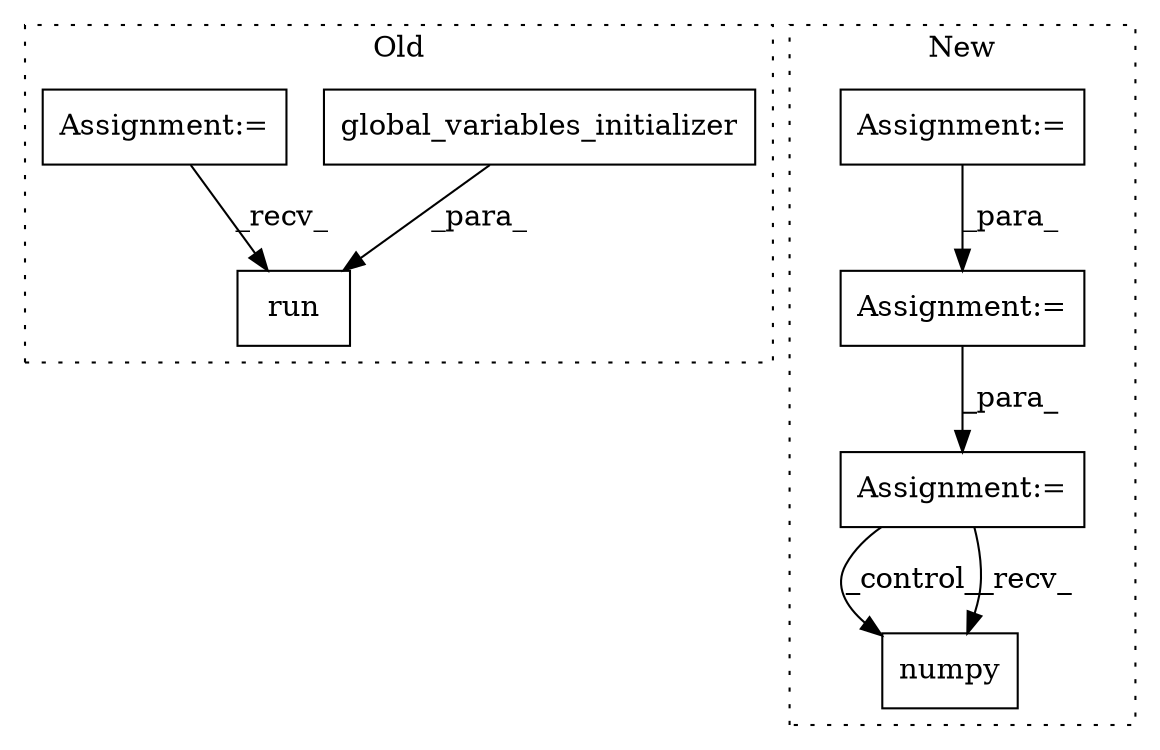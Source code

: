 digraph G {
subgraph cluster0 {
1 [label="global_variables_initializer" a="32" s="6271" l="30" shape="box"];
3 [label="run" a="32" s="6314,6322" l="4,1" shape="box"];
5 [label="Assignment:=" a="7" s="6220" l="1" shape="box"];
label = "Old";
style="dotted";
}
subgraph cluster1 {
2 [label="numpy" a="32" s="6690" l="7" shape="box"];
4 [label="Assignment:=" a="7" s="6340" l="1" shape="box"];
6 [label="Assignment:=" a="7" s="6278" l="1" shape="box"];
7 [label="Assignment:=" a="7" s="6541,6649" l="73,2" shape="box"];
label = "New";
style="dotted";
}
1 -> 3 [label="_para_"];
4 -> 7 [label="_para_"];
5 -> 3 [label="_recv_"];
6 -> 4 [label="_para_"];
7 -> 2 [label="_control_"];
7 -> 2 [label="_recv_"];
}